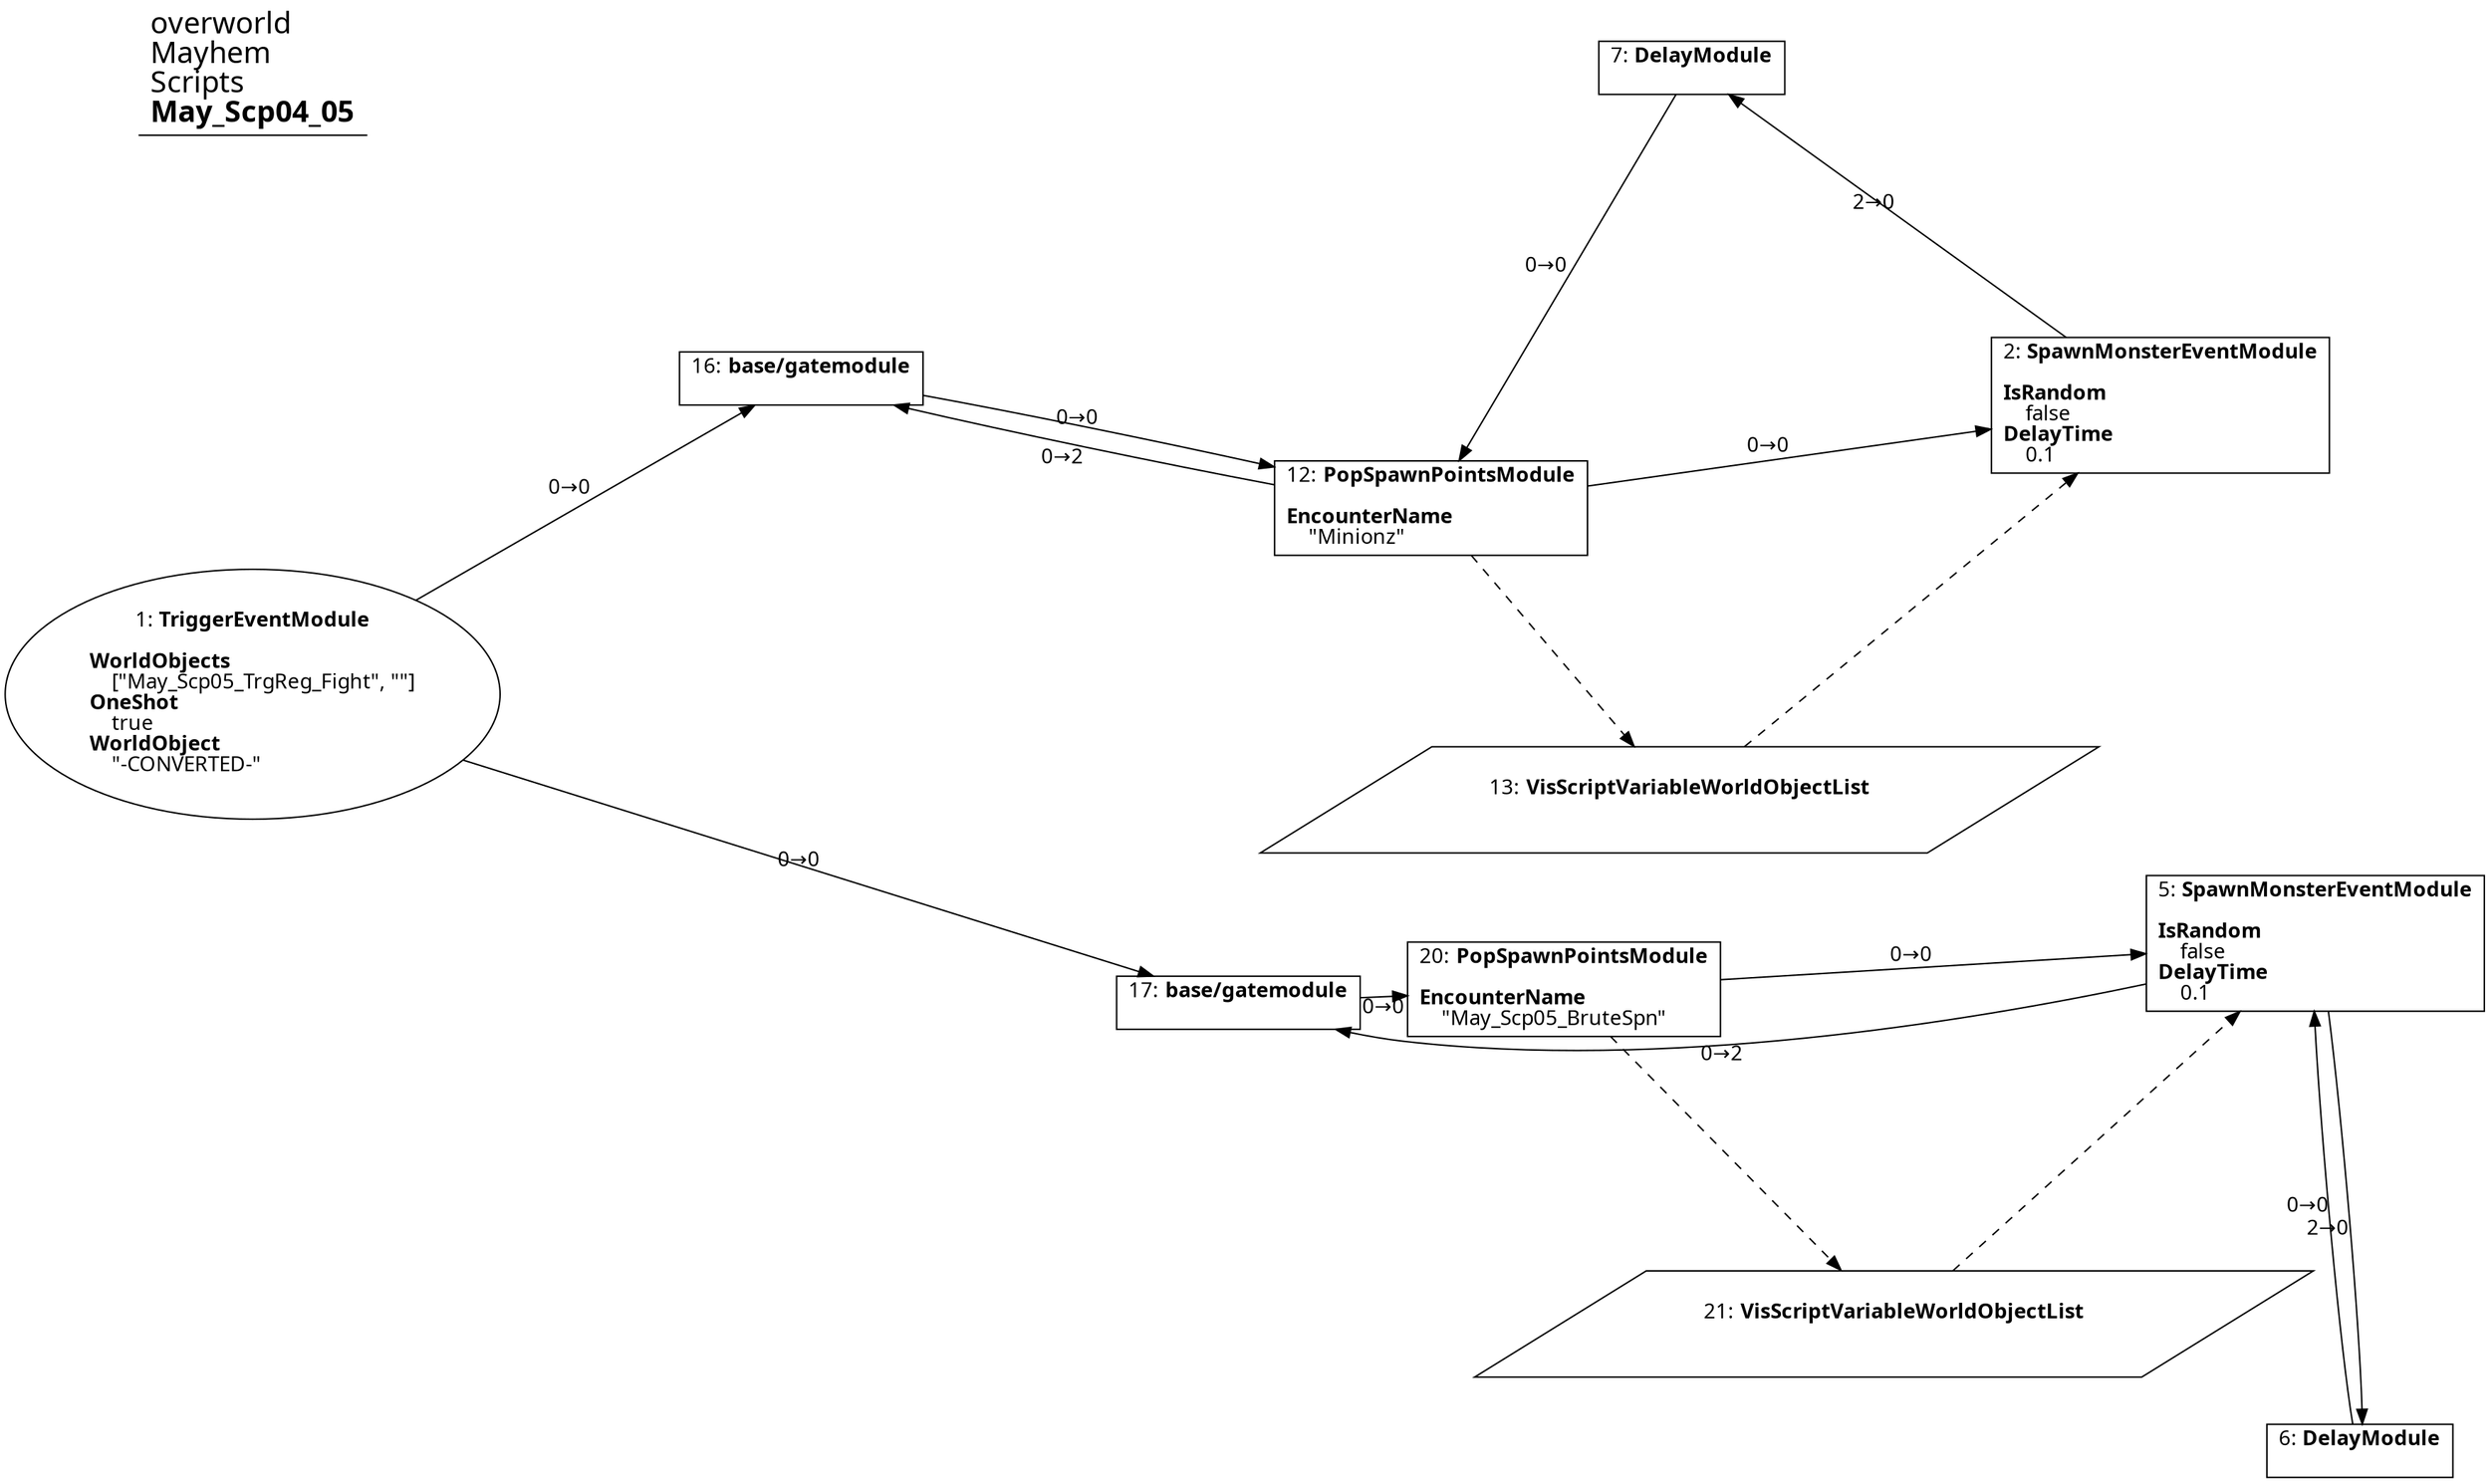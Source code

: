 digraph {
    layout = fdp;
    overlap = prism;
    sep = "+16";
    splines = spline;

    node [ shape = box ];

    graph [ fontname = "Segoe UI" ];
    node [ fontname = "Segoe UI" ];
    edge [ fontname = "Segoe UI" ];

    1 [ label = <1: <b>TriggerEventModule</b><br/><br/><b>WorldObjects</b><br align="left"/>    [&quot;May_Scp05_TrgReg_Fight&quot;, &quot;&quot;]<br align="left"/><b>OneShot</b><br align="left"/>    true<br align="left"/><b>WorldObject</b><br align="left"/>    &quot;-CONVERTED-&quot;<br align="left"/>> ];
    1 [ shape = oval ]
    1 [ pos = "-0.455,-0.19000001!" ];
    1 -> 16 [ label = "0→0" ];
    1 -> 17 [ label = "0→0" ];

    2 [ label = <2: <b>SpawnMonsterEventModule</b><br/><br/><b>IsRandom</b><br align="left"/>    false<br align="left"/><b>DelayTime</b><br align="left"/>    0.1<br align="left"/>> ];
    2 [ pos = "0.48800004,-0.046000004!" ];
    2 -> 7 [ label = "2→0" ];
    13 -> 2 [ style = dashed ];

    5 [ label = <5: <b>SpawnMonsterEventModule</b><br/><br/><b>IsRandom</b><br align="left"/>    false<br align="left"/><b>DelayTime</b><br align="left"/>    0.1<br align="left"/>> ];
    5 [ pos = "0.535,-0.307!" ];
    5 -> 6 [ label = "2→0" ];
    5 -> 17 [ label = "0→2" ];
    21 -> 5 [ style = dashed ];

    6 [ label = <6: <b>DelayModule</b><br/><br/>> ];
    6 [ pos = "0.58900005,-0.56700003!" ];
    6 -> 5 [ label = "0→0" ];

    7 [ label = <7: <b>DelayModule</b><br/><br/>> ];
    7 [ pos = "0.264,0.120000005!" ];
    7 -> 12 [ label = "0→0" ];

    12 [ label = <12: <b>PopSpawnPointsModule</b><br/><br/><b>EncounterName</b><br align="left"/>    &quot;Minionz&quot;<br align="left"/>> ];
    12 [ pos = "0.143,-0.1!" ];
    12 -> 2 [ label = "0→0" ];
    12 -> 16 [ label = "0→2" ];
    12 -> 13 [ style = dashed ];

    13 [ label = <13: <b>VisScriptVariableWorldObjectList</b><br/><br/>> ];
    13 [ shape = parallelogram ]
    13 [ pos = "0.273,-0.24800001!" ];

    16 [ label = <16: <b>base/gatemodule</b><br/><br/>> ];
    16 [ pos = "-0.178,-0.034!" ];
    16 -> 12 [ label = "0→0" ];

    17 [ label = <17: <b>base/gatemodule</b><br/><br/>> ];
    17 [ pos = "0.043,-0.344!" ];
    17 -> 20 [ label = "0→0" ];

    20 [ label = <20: <b>PopSpawnPointsModule</b><br/><br/><b>EncounterName</b><br align="left"/>    &quot;May_Scp05_BruteSpn&quot;<br align="left"/>> ];
    20 [ pos = "0.187,-0.33800003!" ];
    20 -> 5 [ label = "0→0" ];
    20 -> 21 [ style = dashed ];

    21 [ label = <21: <b>VisScriptVariableWorldObjectList</b><br/><br/>> ];
    21 [ shape = parallelogram ]
    21 [ pos = "0.358,-0.504!" ];

    title [ pos = "-0.45600003,0.12100001!" ];
    title [ shape = underline ];
    title [ label = <<font point-size="20">overworld<br align="left"/>Mayhem<br align="left"/>Scripts<br align="left"/><b>May_Scp04_05</b><br align="left"/></font>> ];
}
